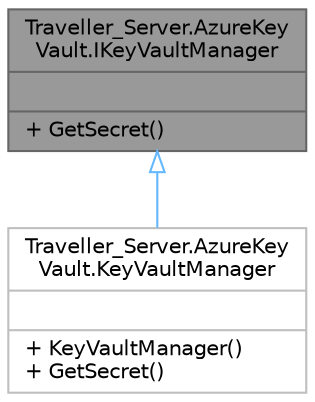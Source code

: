 digraph "Traveller_Server.AzureKeyVault.IKeyVaultManager"
{
 // LATEX_PDF_SIZE
  bgcolor="transparent";
  edge [fontname=Helvetica,fontsize=10,labelfontname=Helvetica,labelfontsize=10];
  node [fontname=Helvetica,fontsize=10,shape=box,height=0.2,width=0.4];
  Node1 [shape=record,label="{Traveller_Server.AzureKey\lVault.IKeyVaultManager\n||+ GetSecret()\l}",height=0.2,width=0.4,color="gray40", fillcolor="grey60", style="filled", fontcolor="black",tooltip=" "];
  Node1 -> Node2 [dir="back",color="steelblue1",style="solid",arrowtail="onormal"];
  Node2 [shape=record,label="{Traveller_Server.AzureKey\lVault.KeyVaultManager\n||+ KeyVaultManager()\l+ GetSecret()\l}",height=0.2,width=0.4,color="grey75", fillcolor="white", style="filled",URL="$class_traveller___server_1_1_azure_key_vault_1_1_key_vault_manager.html",tooltip=" "];
}
